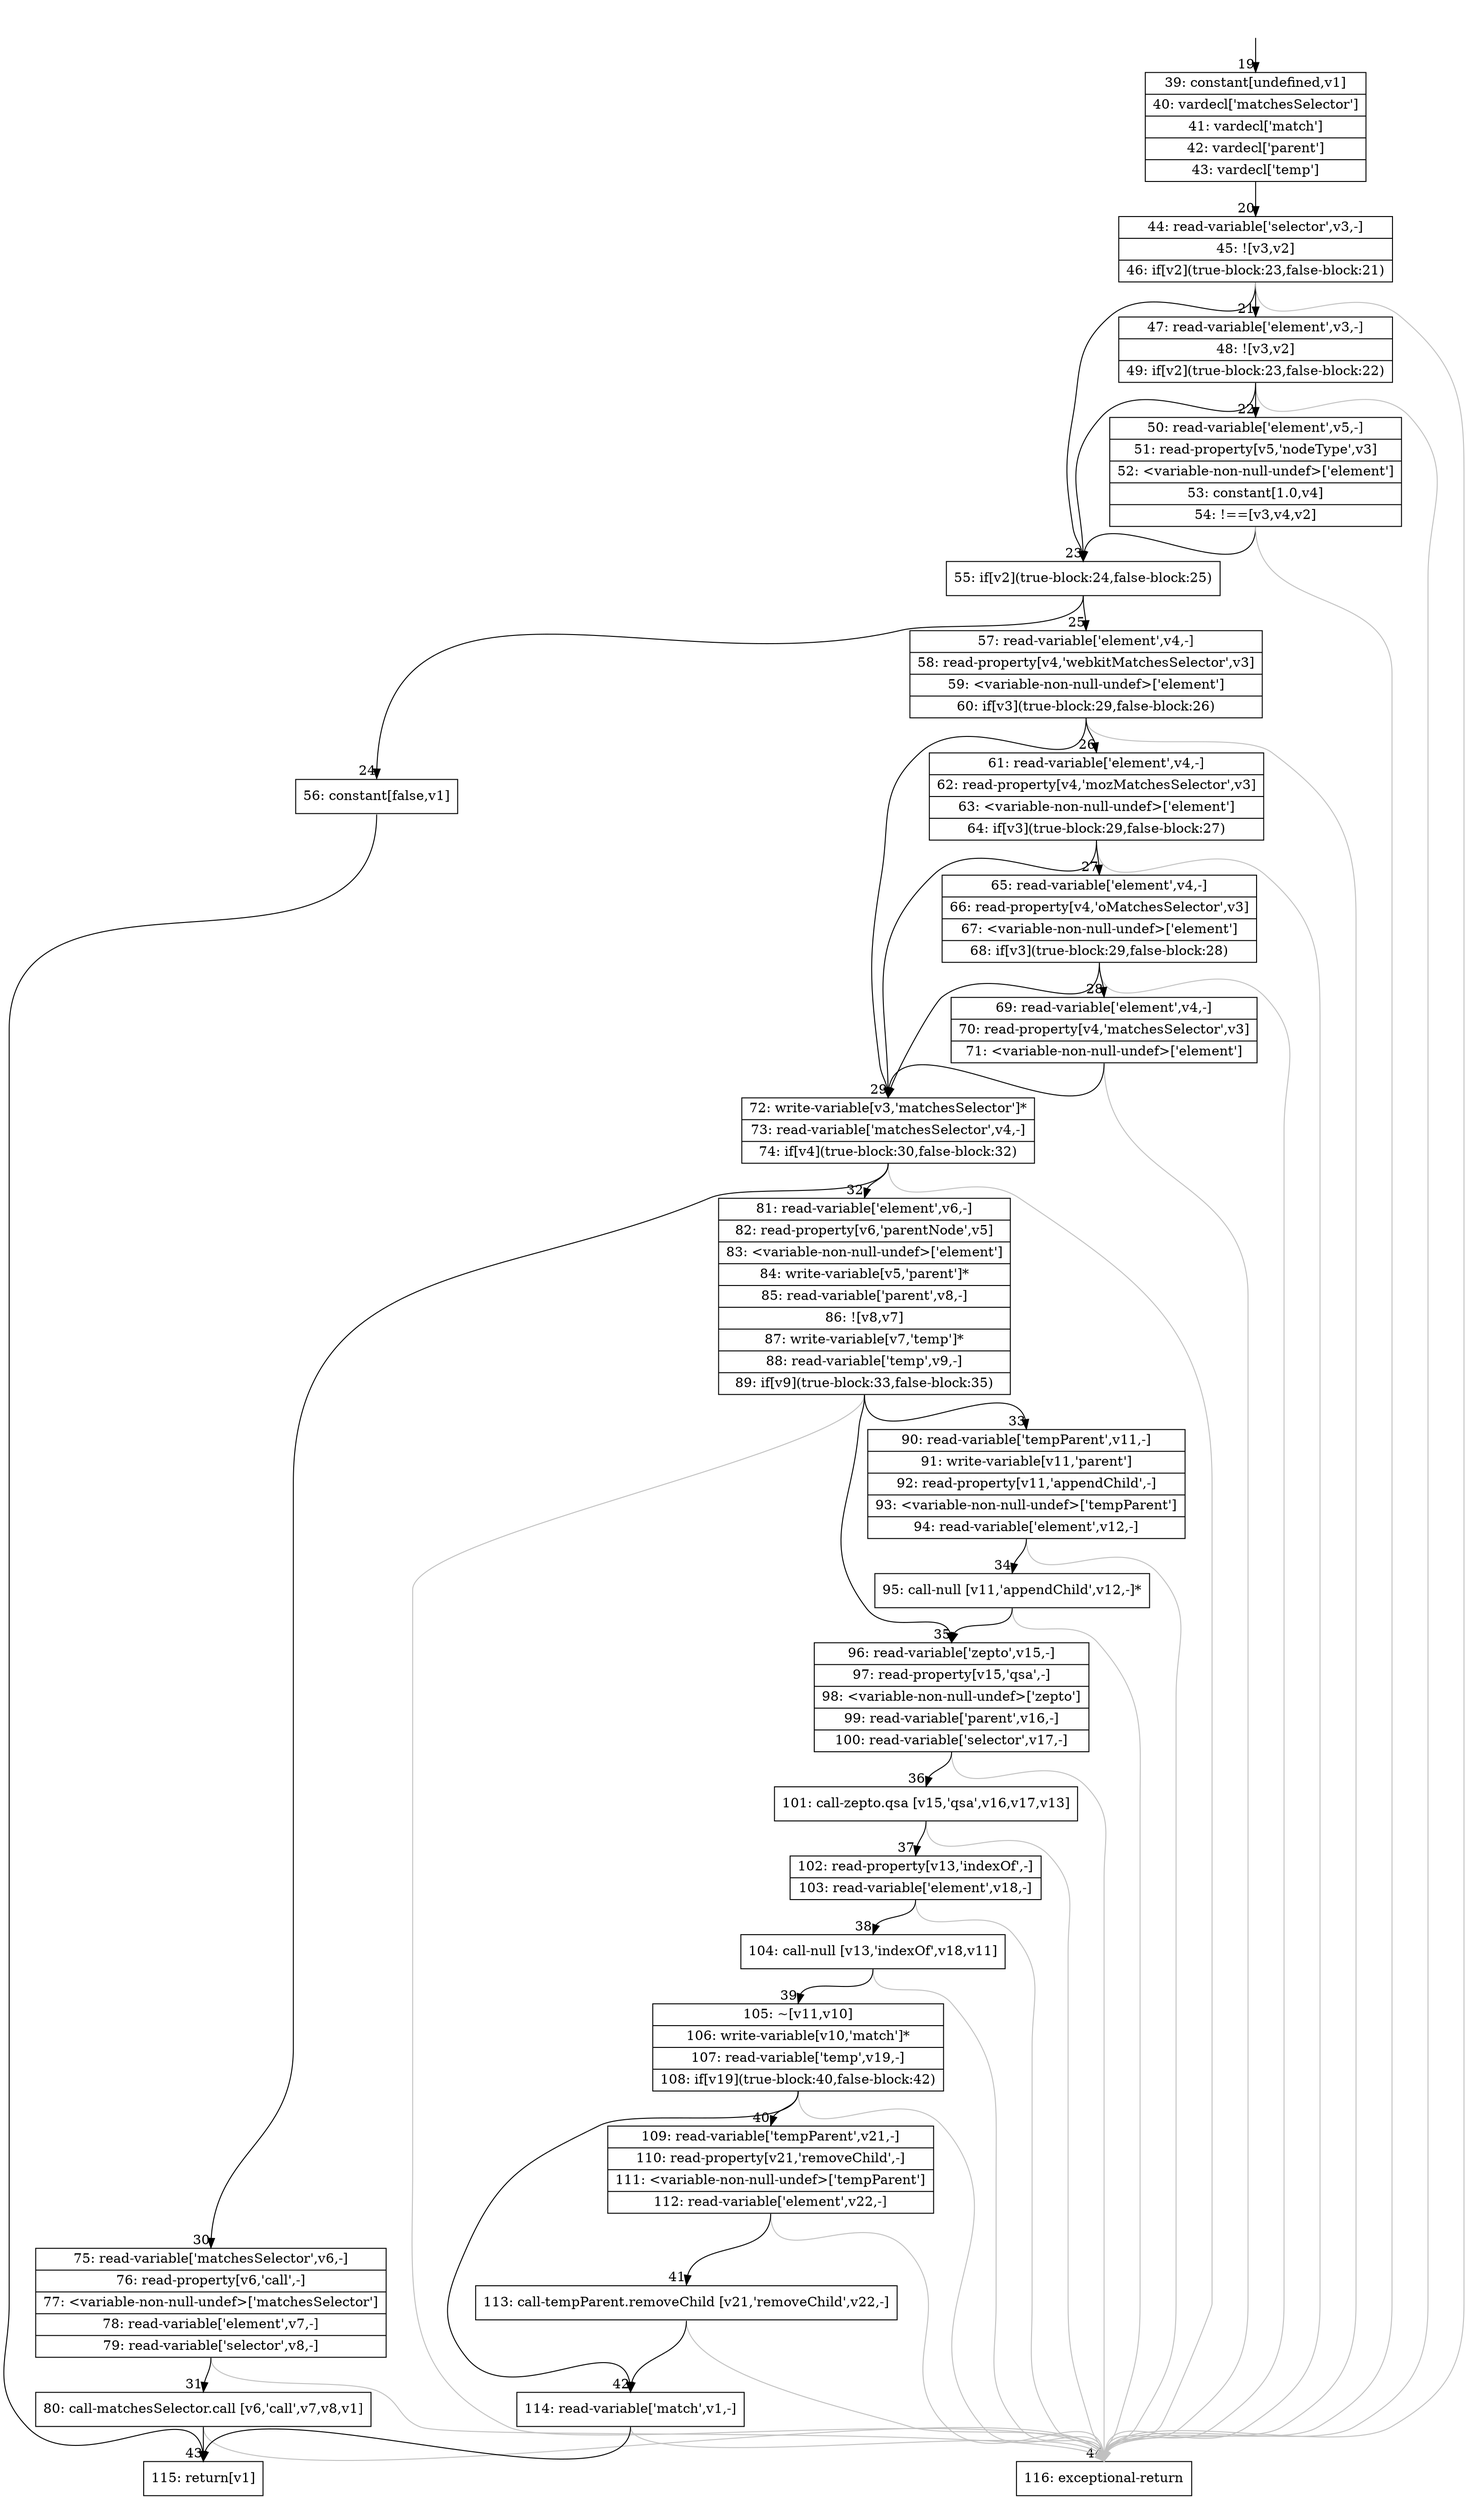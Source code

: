 digraph {
rankdir="TD"
BB_entry3[shape=none,label=""];
BB_entry3 -> BB19 [tailport=s, headport=n, headlabel="    19"]
BB19 [shape=record label="{39: constant[undefined,v1]|40: vardecl['matchesSelector']|41: vardecl['match']|42: vardecl['parent']|43: vardecl['temp']}" ] 
BB19 -> BB20 [tailport=s, headport=n, headlabel="      20"]
BB20 [shape=record label="{44: read-variable['selector',v3,-]|45: ![v3,v2]|46: if[v2](true-block:23,false-block:21)}" ] 
BB20 -> BB23 [tailport=s, headport=n, headlabel="      23"]
BB20 -> BB21 [tailport=s, headport=n, headlabel="      21"]
BB20 -> BB44 [tailport=s, headport=n, color=gray, headlabel="      44"]
BB21 [shape=record label="{47: read-variable['element',v3,-]|48: ![v3,v2]|49: if[v2](true-block:23,false-block:22)}" ] 
BB21 -> BB23 [tailport=s, headport=n]
BB21 -> BB22 [tailport=s, headport=n, headlabel="      22"]
BB21 -> BB44 [tailport=s, headport=n, color=gray]
BB22 [shape=record label="{50: read-variable['element',v5,-]|51: read-property[v5,'nodeType',v3]|52: \<variable-non-null-undef\>['element']|53: constant[1.0,v4]|54: !==[v3,v4,v2]}" ] 
BB22 -> BB23 [tailport=s, headport=n]
BB22 -> BB44 [tailport=s, headport=n, color=gray]
BB23 [shape=record label="{55: if[v2](true-block:24,false-block:25)}" ] 
BB23 -> BB24 [tailport=s, headport=n, headlabel="      24"]
BB23 -> BB25 [tailport=s, headport=n, headlabel="      25"]
BB24 [shape=record label="{56: constant[false,v1]}" ] 
BB24 -> BB43 [tailport=s, headport=n, headlabel="      43"]
BB25 [shape=record label="{57: read-variable['element',v4,-]|58: read-property[v4,'webkitMatchesSelector',v3]|59: \<variable-non-null-undef\>['element']|60: if[v3](true-block:29,false-block:26)}" ] 
BB25 -> BB29 [tailport=s, headport=n, headlabel="      29"]
BB25 -> BB26 [tailport=s, headport=n, headlabel="      26"]
BB25 -> BB44 [tailport=s, headport=n, color=gray]
BB26 [shape=record label="{61: read-variable['element',v4,-]|62: read-property[v4,'mozMatchesSelector',v3]|63: \<variable-non-null-undef\>['element']|64: if[v3](true-block:29,false-block:27)}" ] 
BB26 -> BB29 [tailport=s, headport=n]
BB26 -> BB27 [tailport=s, headport=n, headlabel="      27"]
BB26 -> BB44 [tailport=s, headport=n, color=gray]
BB27 [shape=record label="{65: read-variable['element',v4,-]|66: read-property[v4,'oMatchesSelector',v3]|67: \<variable-non-null-undef\>['element']|68: if[v3](true-block:29,false-block:28)}" ] 
BB27 -> BB29 [tailport=s, headport=n]
BB27 -> BB28 [tailport=s, headport=n, headlabel="      28"]
BB27 -> BB44 [tailport=s, headport=n, color=gray]
BB28 [shape=record label="{69: read-variable['element',v4,-]|70: read-property[v4,'matchesSelector',v3]|71: \<variable-non-null-undef\>['element']}" ] 
BB28 -> BB29 [tailport=s, headport=n]
BB28 -> BB44 [tailport=s, headport=n, color=gray]
BB29 [shape=record label="{72: write-variable[v3,'matchesSelector']*|73: read-variable['matchesSelector',v4,-]|74: if[v4](true-block:30,false-block:32)}" ] 
BB29 -> BB30 [tailport=s, headport=n, headlabel="      30"]
BB29 -> BB32 [tailport=s, headport=n, headlabel="      32"]
BB29 -> BB44 [tailport=s, headport=n, color=gray]
BB30 [shape=record label="{75: read-variable['matchesSelector',v6,-]|76: read-property[v6,'call',-]|77: \<variable-non-null-undef\>['matchesSelector']|78: read-variable['element',v7,-]|79: read-variable['selector',v8,-]}" ] 
BB30 -> BB31 [tailport=s, headport=n, headlabel="      31"]
BB30 -> BB44 [tailport=s, headport=n, color=gray]
BB31 [shape=record label="{80: call-matchesSelector.call [v6,'call',v7,v8,v1]}" ] 
BB31 -> BB43 [tailport=s, headport=n]
BB31 -> BB44 [tailport=s, headport=n, color=gray]
BB32 [shape=record label="{81: read-variable['element',v6,-]|82: read-property[v6,'parentNode',v5]|83: \<variable-non-null-undef\>['element']|84: write-variable[v5,'parent']*|85: read-variable['parent',v8,-]|86: ![v8,v7]|87: write-variable[v7,'temp']*|88: read-variable['temp',v9,-]|89: if[v9](true-block:33,false-block:35)}" ] 
BB32 -> BB33 [tailport=s, headport=n, headlabel="      33"]
BB32 -> BB35 [tailport=s, headport=n, headlabel="      35"]
BB32 -> BB44 [tailport=s, headport=n, color=gray]
BB33 [shape=record label="{90: read-variable['tempParent',v11,-]|91: write-variable[v11,'parent']|92: read-property[v11,'appendChild',-]|93: \<variable-non-null-undef\>['tempParent']|94: read-variable['element',v12,-]}" ] 
BB33 -> BB34 [tailport=s, headport=n, headlabel="      34"]
BB33 -> BB44 [tailport=s, headport=n, color=gray]
BB34 [shape=record label="{95: call-null [v11,'appendChild',v12,-]*}" ] 
BB34 -> BB35 [tailport=s, headport=n]
BB34 -> BB44 [tailport=s, headport=n, color=gray]
BB35 [shape=record label="{96: read-variable['zepto',v15,-]|97: read-property[v15,'qsa',-]|98: \<variable-non-null-undef\>['zepto']|99: read-variable['parent',v16,-]|100: read-variable['selector',v17,-]}" ] 
BB35 -> BB36 [tailport=s, headport=n, headlabel="      36"]
BB35 -> BB44 [tailport=s, headport=n, color=gray]
BB36 [shape=record label="{101: call-zepto.qsa [v15,'qsa',v16,v17,v13]}" ] 
BB36 -> BB37 [tailport=s, headport=n, headlabel="      37"]
BB36 -> BB44 [tailport=s, headport=n, color=gray]
BB37 [shape=record label="{102: read-property[v13,'indexOf',-]|103: read-variable['element',v18,-]}" ] 
BB37 -> BB38 [tailport=s, headport=n, headlabel="      38"]
BB37 -> BB44 [tailport=s, headport=n, color=gray]
BB38 [shape=record label="{104: call-null [v13,'indexOf',v18,v11]}" ] 
BB38 -> BB39 [tailport=s, headport=n, headlabel="      39"]
BB38 -> BB44 [tailport=s, headport=n, color=gray]
BB39 [shape=record label="{105: ~[v11,v10]|106: write-variable[v10,'match']*|107: read-variable['temp',v19,-]|108: if[v19](true-block:40,false-block:42)}" ] 
BB39 -> BB42 [tailport=s, headport=n, headlabel="      42"]
BB39 -> BB40 [tailport=s, headport=n, headlabel="      40"]
BB39 -> BB44 [tailport=s, headport=n, color=gray]
BB40 [shape=record label="{109: read-variable['tempParent',v21,-]|110: read-property[v21,'removeChild',-]|111: \<variable-non-null-undef\>['tempParent']|112: read-variable['element',v22,-]}" ] 
BB40 -> BB41 [tailport=s, headport=n, headlabel="      41"]
BB40 -> BB44 [tailport=s, headport=n, color=gray]
BB41 [shape=record label="{113: call-tempParent.removeChild [v21,'removeChild',v22,-]}" ] 
BB41 -> BB42 [tailport=s, headport=n]
BB41 -> BB44 [tailport=s, headport=n, color=gray]
BB42 [shape=record label="{114: read-variable['match',v1,-]}" ] 
BB42 -> BB43 [tailport=s, headport=n]
BB42 -> BB44 [tailport=s, headport=n, color=gray]
BB43 [shape=record label="{115: return[v1]}" ] 
BB44 [shape=record label="{116: exceptional-return}" ] 
//#$~ 60
}
